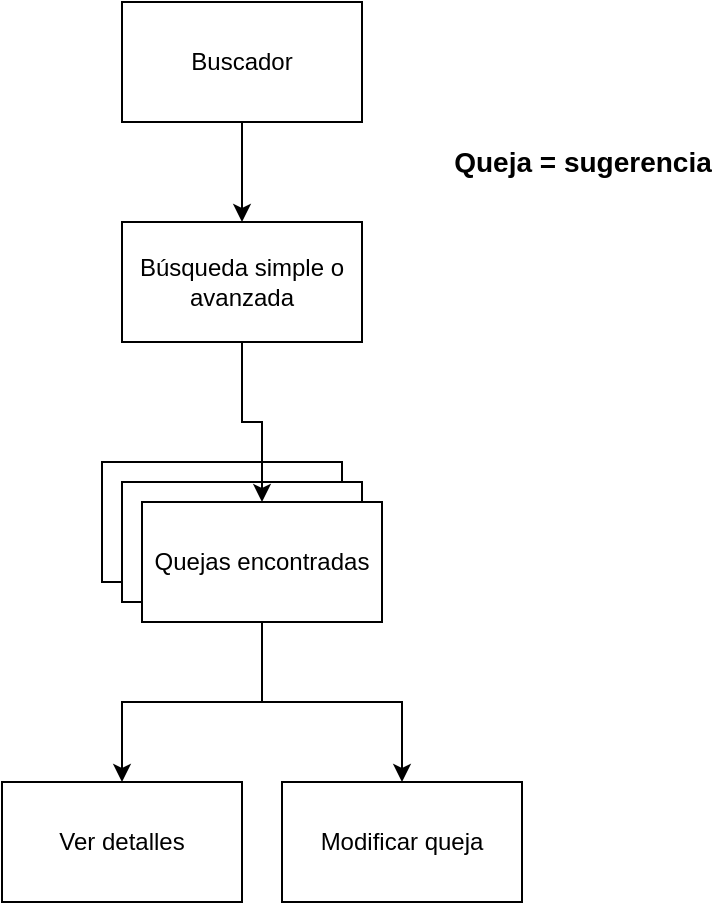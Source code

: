 <mxfile version="13.10.9" type="device"><diagram id="sAkFdntxxVKDGzRh1vf1" name="Page-1"><mxGraphModel dx="1422" dy="772" grid="1" gridSize="10" guides="1" tooltips="1" connect="1" arrows="1" fold="1" page="1" pageScale="1" pageWidth="827" pageHeight="1169" math="0" shadow="0"><root><mxCell id="0"/><mxCell id="1" parent="0"/><mxCell id="Bn__qHzrrqRkop1zz7Qq-3" value="Queja = sugerencia" style="text;html=1;align=center;verticalAlign=middle;resizable=0;points=[];autosize=1;fontStyle=1;fontSize=14;" parent="1" vertex="1"><mxGeometry x="460" y="180" width="140" height="20" as="geometry"/></mxCell><mxCell id="YWntCcLr94WGiMCgeEgH-12" value="" style="edgeStyle=orthogonalEdgeStyle;rounded=0;orthogonalLoop=1;jettySize=auto;html=1;fontSize=14;fontColor=#0000FF;" edge="1" parent="1" source="Bn__qHzrrqRkop1zz7Qq-41" target="YWntCcLr94WGiMCgeEgH-11"><mxGeometry relative="1" as="geometry"/></mxCell><mxCell id="Bn__qHzrrqRkop1zz7Qq-41" value="Buscador" style="rounded=0;whiteSpace=wrap;html=1;" parent="1" vertex="1"><mxGeometry x="300" y="110" width="120" height="60" as="geometry"/></mxCell><mxCell id="YWntCcLr94WGiMCgeEgH-8" value="" style="rounded=0;whiteSpace=wrap;html=1;strokeColor=#000000;strokeWidth=1;fillColor=#ffffff;fontSize=14;fontColor=#0000FF;" vertex="1" parent="1"><mxGeometry x="290" y="340" width="120" height="60" as="geometry"/></mxCell><mxCell id="YWntCcLr94WGiMCgeEgH-9" value="" style="rounded=0;whiteSpace=wrap;html=1;strokeColor=#000000;strokeWidth=1;fillColor=#ffffff;fontSize=14;fontColor=#0000FF;" vertex="1" parent="1"><mxGeometry x="300" y="350" width="120" height="60" as="geometry"/></mxCell><mxCell id="YWntCcLr94WGiMCgeEgH-16" style="edgeStyle=orthogonalEdgeStyle;rounded=0;orthogonalLoop=1;jettySize=auto;html=1;exitX=0.5;exitY=1;exitDx=0;exitDy=0;fontSize=12;fontColor=#0000FF;" edge="1" parent="1" source="YWntCcLr94WGiMCgeEgH-10" target="YWntCcLr94WGiMCgeEgH-14"><mxGeometry relative="1" as="geometry"/></mxCell><mxCell id="YWntCcLr94WGiMCgeEgH-17" style="edgeStyle=orthogonalEdgeStyle;rounded=0;orthogonalLoop=1;jettySize=auto;html=1;exitX=0.5;exitY=1;exitDx=0;exitDy=0;entryX=0.5;entryY=0;entryDx=0;entryDy=0;fontSize=12;fontColor=#0000FF;" edge="1" parent="1" source="YWntCcLr94WGiMCgeEgH-10" target="YWntCcLr94WGiMCgeEgH-15"><mxGeometry relative="1" as="geometry"/></mxCell><mxCell id="YWntCcLr94WGiMCgeEgH-10" value="&lt;font color=&quot;#000000&quot; style=&quot;font-size: 12px;&quot;&gt;Quejas encontradas&lt;/font&gt;" style="rounded=0;whiteSpace=wrap;html=1;strokeColor=#000000;strokeWidth=1;fillColor=#ffffff;fontSize=12;fontColor=#0000FF;" vertex="1" parent="1"><mxGeometry x="310" y="360" width="120" height="60" as="geometry"/></mxCell><mxCell id="YWntCcLr94WGiMCgeEgH-13" value="" style="edgeStyle=orthogonalEdgeStyle;rounded=0;orthogonalLoop=1;jettySize=auto;html=1;fontSize=14;fontColor=#0000FF;" edge="1" parent="1" source="YWntCcLr94WGiMCgeEgH-11" target="YWntCcLr94WGiMCgeEgH-10"><mxGeometry relative="1" as="geometry"/></mxCell><mxCell id="YWntCcLr94WGiMCgeEgH-11" value="&lt;font color=&quot;#000000&quot; style=&quot;font-size: 12px;&quot;&gt;Búsqueda simple o avanzada&lt;/font&gt;" style="rounded=0;whiteSpace=wrap;html=1;strokeColor=#000000;strokeWidth=1;fillColor=#ffffff;fontSize=12;fontColor=#0000FF;" vertex="1" parent="1"><mxGeometry x="300" y="220" width="120" height="60" as="geometry"/></mxCell><mxCell id="YWntCcLr94WGiMCgeEgH-14" value="Ver detalles" style="rounded=0;whiteSpace=wrap;html=1;" vertex="1" parent="1"><mxGeometry x="240" y="500" width="120" height="60" as="geometry"/></mxCell><mxCell id="YWntCcLr94WGiMCgeEgH-15" value="Modificar queja" style="rounded=0;whiteSpace=wrap;html=1;" vertex="1" parent="1"><mxGeometry x="380" y="500" width="120" height="60" as="geometry"/></mxCell></root></mxGraphModel></diagram></mxfile>